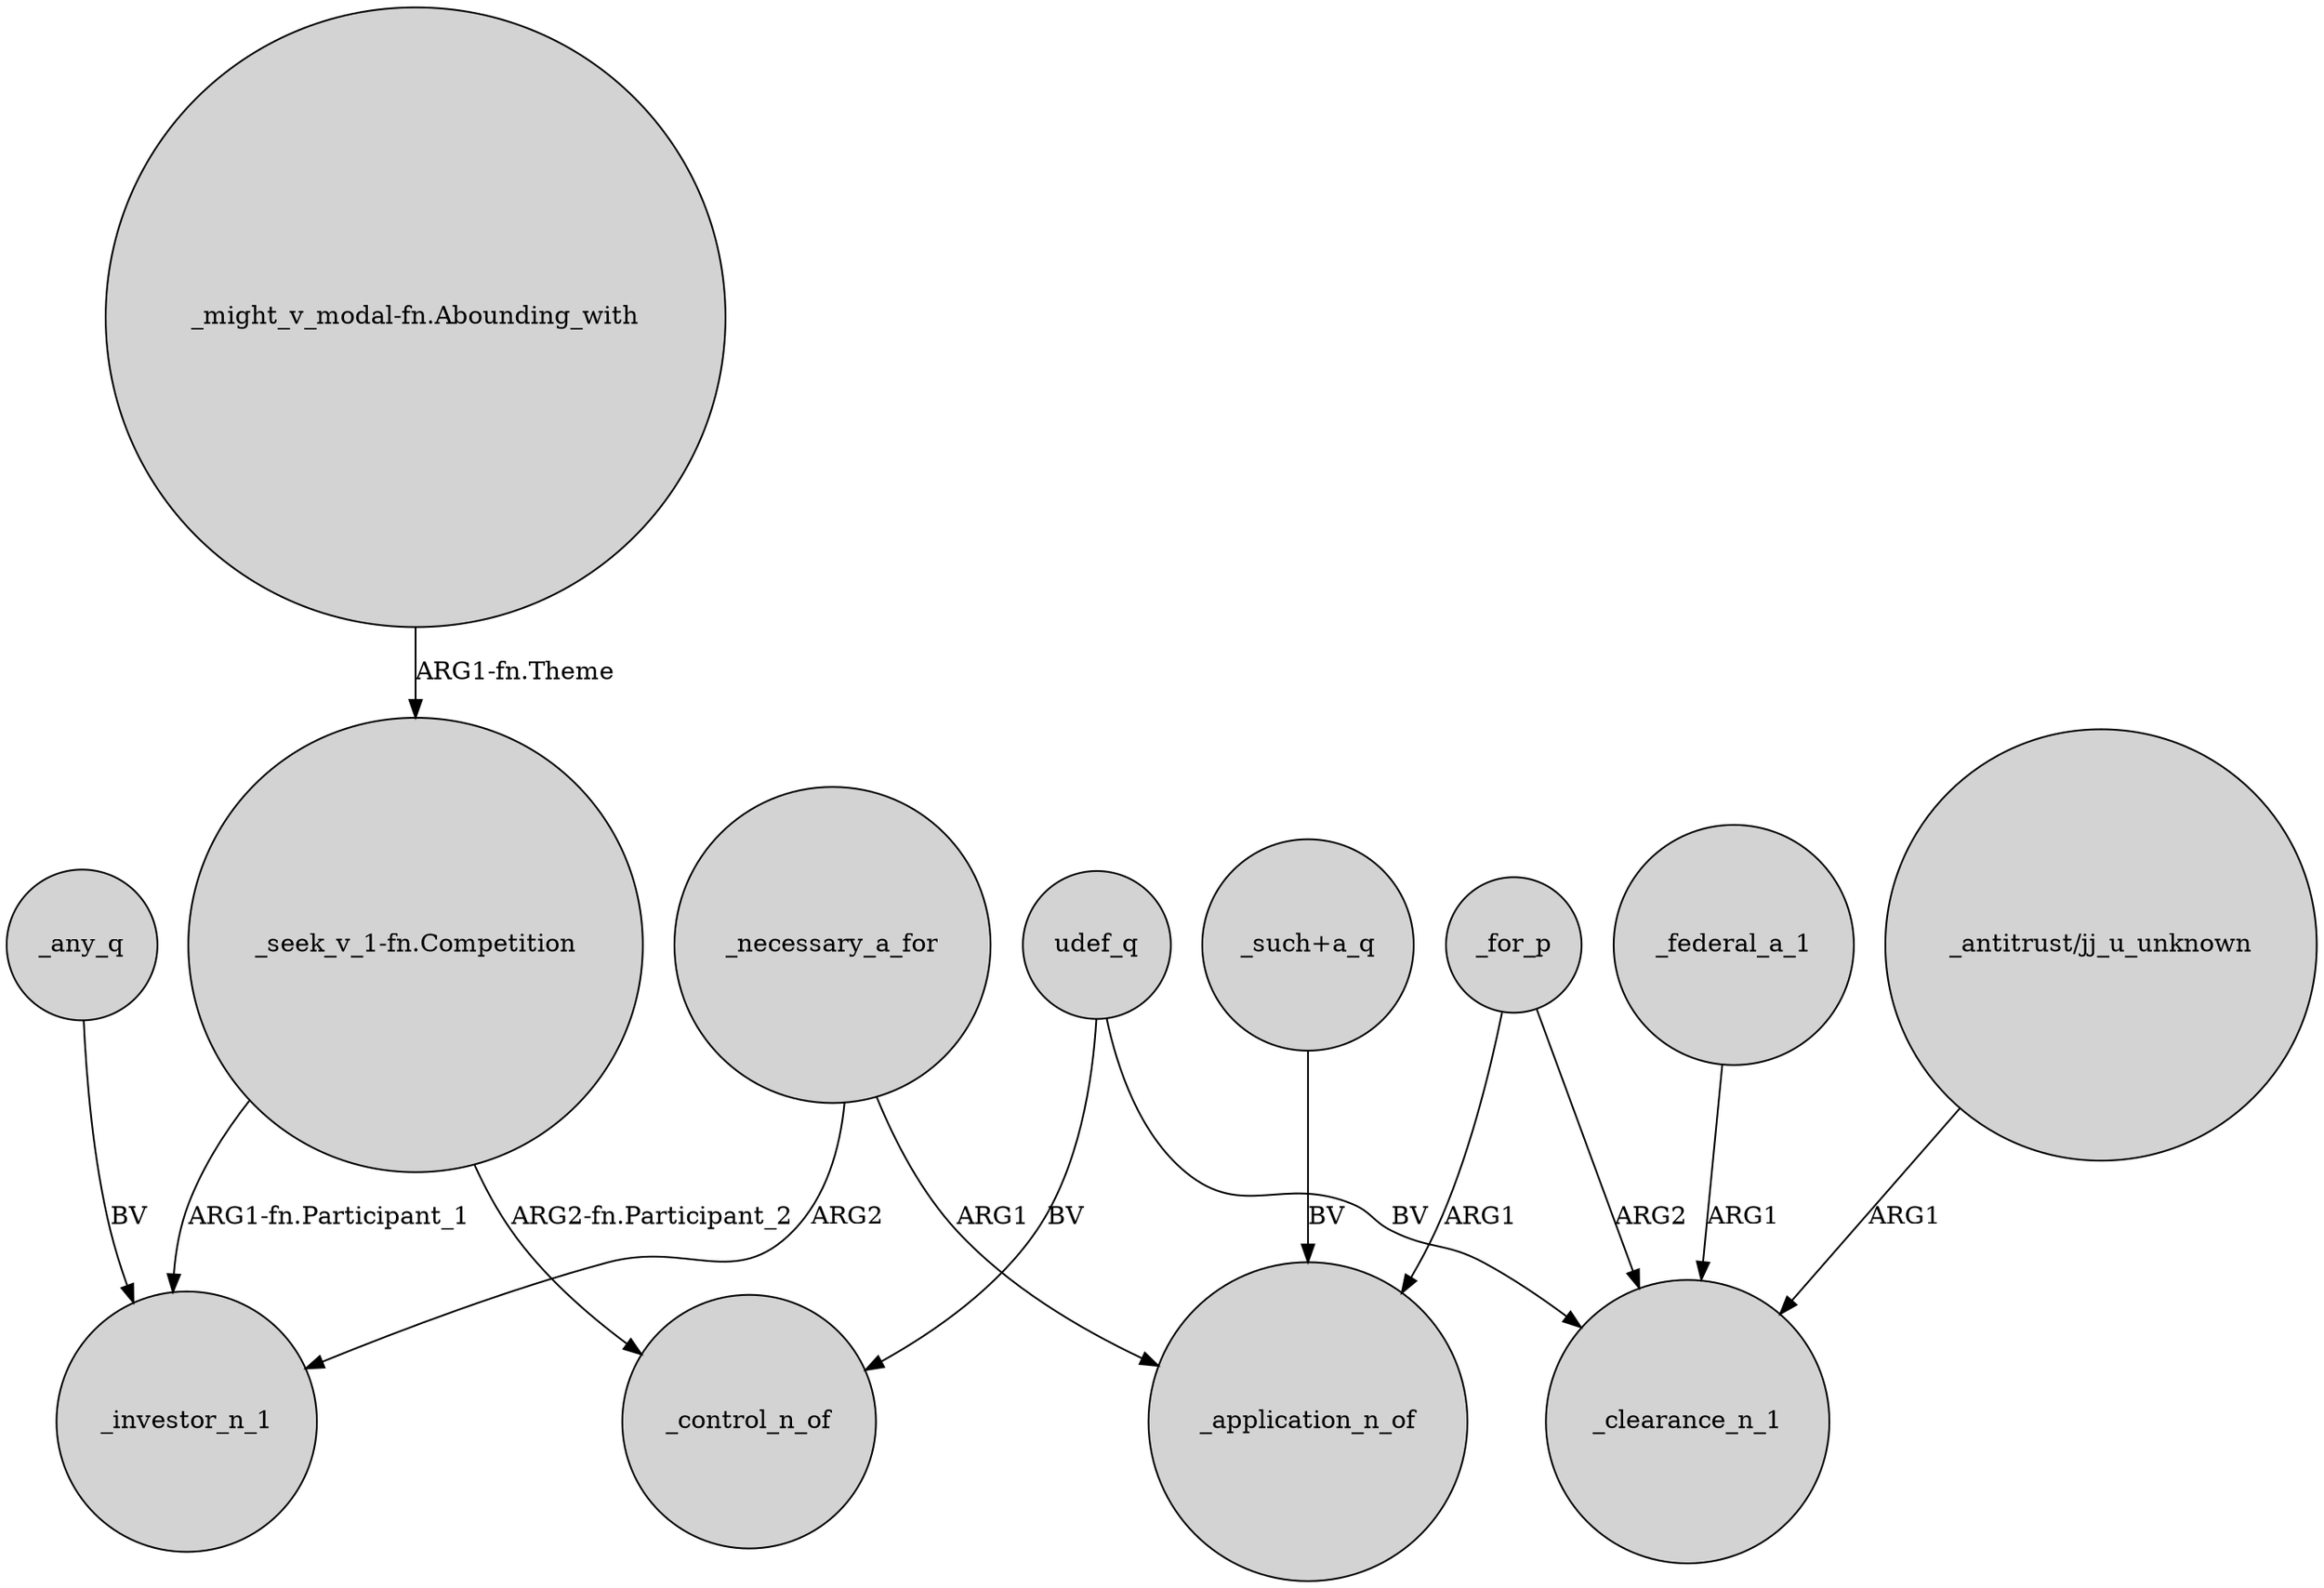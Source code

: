 digraph {
	node [shape=circle style=filled]
	"_seek_v_1-fn.Competition" -> _investor_n_1 [label="ARG1-fn.Participant_1"]
	"_might_v_modal-fn.Abounding_with" -> "_seek_v_1-fn.Competition" [label="ARG1-fn.Theme"]
	"_seek_v_1-fn.Competition" -> _control_n_of [label="ARG2-fn.Participant_2"]
	_federal_a_1 -> _clearance_n_1 [label=ARG1]
	_necessary_a_for -> _application_n_of [label=ARG1]
	udef_q -> _control_n_of [label=BV]
	"_such+a_q" -> _application_n_of [label=BV]
	_necessary_a_for -> _investor_n_1 [label=ARG2]
	"_antitrust/jj_u_unknown" -> _clearance_n_1 [label=ARG1]
	_for_p -> _clearance_n_1 [label=ARG2]
	udef_q -> _clearance_n_1 [label=BV]
	_for_p -> _application_n_of [label=ARG1]
	_any_q -> _investor_n_1 [label=BV]
}
